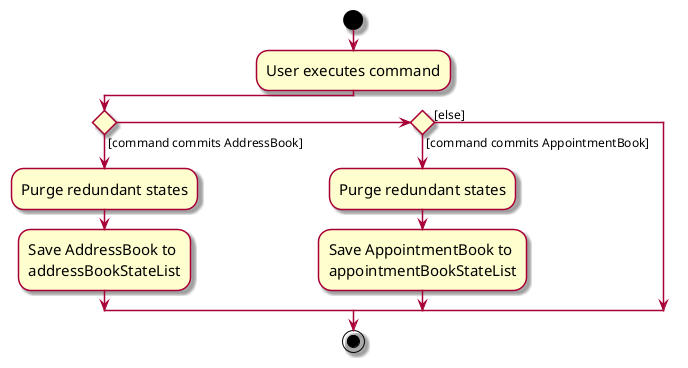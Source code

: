 @startuml
skin rose
skinparam ActivityFontSize 15
skinparam ArrowFontSize 12
start
:User executes command;

'Since the beta syntax does not support placing the condition outside the
'diamond we place it as the true branch instead.

if () then ([command commits AddressBook])
    :Purge redundant states;
    :Save AddressBook to
    addressBookStateList;
else if () then ([command commits AppointmentBook])
    :Purge redundant states;
    :Save AppointmentBook to
    appointmentBookStateList;
else ([else])
endif
stop
@enduml
